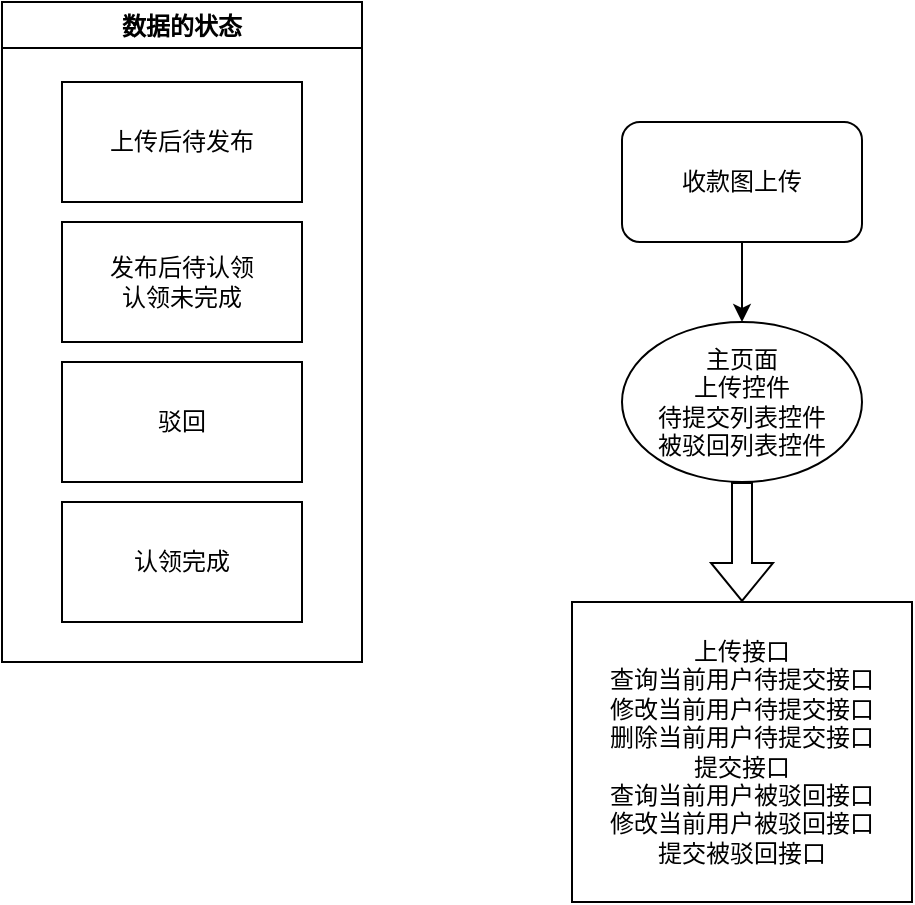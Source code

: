 <mxfile version="17.3.0" type="github">
  <diagram name="Page-1" id="e7e014a7-5840-1c2e-5031-d8a46d1fe8dd">
    <mxGraphModel dx="1221" dy="634" grid="1" gridSize="10" guides="1" tooltips="1" connect="1" arrows="1" fold="1" page="1" pageScale="1" pageWidth="1169" pageHeight="826" background="none" math="0" shadow="0">
      <root>
        <mxCell id="0" />
        <mxCell id="1" parent="0" />
        <mxCell id="ZfTb3w4SBTIdW1wGuKT9-42" value="数据的状态" style="swimlane;" vertex="1" parent="1">
          <mxGeometry x="30" y="30" width="180" height="330" as="geometry" />
        </mxCell>
        <mxCell id="ZfTb3w4SBTIdW1wGuKT9-43" value="上传后待发布" style="rounded=0;whiteSpace=wrap;html=1;" vertex="1" parent="ZfTb3w4SBTIdW1wGuKT9-42">
          <mxGeometry x="30" y="40" width="120" height="60" as="geometry" />
        </mxCell>
        <mxCell id="ZfTb3w4SBTIdW1wGuKT9-44" value="发布后待认领&lt;br&gt;认领未完成" style="rounded=0;whiteSpace=wrap;html=1;" vertex="1" parent="ZfTb3w4SBTIdW1wGuKT9-42">
          <mxGeometry x="30" y="110" width="120" height="60" as="geometry" />
        </mxCell>
        <mxCell id="ZfTb3w4SBTIdW1wGuKT9-45" value="认领完成" style="rounded=0;whiteSpace=wrap;html=1;" vertex="1" parent="ZfTb3w4SBTIdW1wGuKT9-42">
          <mxGeometry x="30" y="250" width="120" height="60" as="geometry" />
        </mxCell>
        <mxCell id="ZfTb3w4SBTIdW1wGuKT9-46" value="驳回" style="rounded=0;whiteSpace=wrap;html=1;" vertex="1" parent="ZfTb3w4SBTIdW1wGuKT9-42">
          <mxGeometry x="30" y="180" width="120" height="60" as="geometry" />
        </mxCell>
        <mxCell id="ZfTb3w4SBTIdW1wGuKT9-49" value="" style="edgeStyle=orthogonalEdgeStyle;rounded=0;orthogonalLoop=1;jettySize=auto;html=1;" edge="1" parent="1" source="ZfTb3w4SBTIdW1wGuKT9-47" target="ZfTb3w4SBTIdW1wGuKT9-48">
          <mxGeometry relative="1" as="geometry" />
        </mxCell>
        <mxCell id="ZfTb3w4SBTIdW1wGuKT9-47" value="收款图上传" style="rounded=1;whiteSpace=wrap;html=1;" vertex="1" parent="1">
          <mxGeometry x="340" y="90" width="120" height="60" as="geometry" />
        </mxCell>
        <mxCell id="ZfTb3w4SBTIdW1wGuKT9-48" value="主页面&lt;br&gt;上传控件&lt;br&gt;待提交列表控件&lt;br&gt;被驳回列表控件" style="ellipse;whiteSpace=wrap;html=1;" vertex="1" parent="1">
          <mxGeometry x="340" y="190" width="120" height="80" as="geometry" />
        </mxCell>
        <mxCell id="ZfTb3w4SBTIdW1wGuKT9-50" value="" style="shape=flexArrow;endArrow=classic;html=1;rounded=0;exitX=0.5;exitY=1;exitDx=0;exitDy=0;" edge="1" parent="1" source="ZfTb3w4SBTIdW1wGuKT9-48" target="ZfTb3w4SBTIdW1wGuKT9-51">
          <mxGeometry width="50" height="50" relative="1" as="geometry">
            <mxPoint x="340" y="430" as="sourcePoint" />
            <mxPoint x="400" y="350" as="targetPoint" />
          </mxGeometry>
        </mxCell>
        <mxCell id="ZfTb3w4SBTIdW1wGuKT9-51" value="上传接口&lt;br&gt;查询当前用户待提交接口&lt;br&gt;修改当前用户待提交接口&lt;br&gt;删除当前用户待提交接口&lt;br&gt;提交接口&lt;br&gt;查询当前用户被驳回接口&lt;br&gt;修改当前用户被驳回接口&lt;br&gt;提交被驳回接口" style="rounded=0;whiteSpace=wrap;html=1;" vertex="1" parent="1">
          <mxGeometry x="315" y="330" width="170" height="150" as="geometry" />
        </mxCell>
      </root>
    </mxGraphModel>
  </diagram>
</mxfile>
